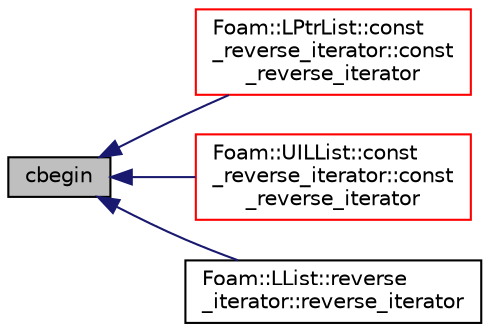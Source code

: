 digraph "cbegin"
{
  bgcolor="transparent";
  edge [fontname="Helvetica",fontsize="10",labelfontname="Helvetica",labelfontsize="10"];
  node [fontname="Helvetica",fontsize="10",shape=record];
  rankdir="LR";
  Node1 [label="cbegin",height=0.2,width=0.4,color="black", fillcolor="grey75", style="filled" fontcolor="black"];
  Node1 -> Node2 [dir="back",color="midnightblue",fontsize="10",style="solid",fontname="Helvetica"];
  Node2 [label="Foam::LPtrList::const\l_reverse_iterator::const\l_reverse_iterator",height=0.2,width=0.4,color="red",URL="$classFoam_1_1LPtrList_1_1const__reverse__iterator.html#a3306efd6f53666c593d26cecd722e36d"];
  Node1 -> Node3 [dir="back",color="midnightblue",fontsize="10",style="solid",fontname="Helvetica"];
  Node3 [label="Foam::UILList::const\l_reverse_iterator::const\l_reverse_iterator",height=0.2,width=0.4,color="red",URL="$classFoam_1_1UILList_1_1const__reverse__iterator.html#a3306efd6f53666c593d26cecd722e36d"];
  Node1 -> Node4 [dir="back",color="midnightblue",fontsize="10",style="solid",fontname="Helvetica"];
  Node4 [label="Foam::LList::reverse\l_iterator::reverse_iterator",height=0.2,width=0.4,color="black",URL="$classFoam_1_1LList_1_1reverse__iterator.html#ab5641920291250406448b8fa13e5ce5b",tooltip="Construct from base iterator. "];
}
